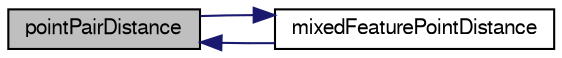 digraph "pointPairDistance"
{
  bgcolor="transparent";
  edge [fontname="FreeSans",fontsize="10",labelfontname="FreeSans",labelfontsize="10"];
  node [fontname="FreeSans",fontsize="10",shape=record];
  rankdir="LR";
  Node112 [label="pointPairDistance",height=0.2,width=0.4,color="black", fillcolor="grey75", style="filled", fontcolor="black"];
  Node112 -> Node113 [dir="back",color="midnightblue",fontsize="10",style="solid",fontname="FreeSans"];
  Node113 [label="mixedFeaturePointDistance",height=0.2,width=0.4,color="black",URL="$a31450.html#a55b1c1b352f990c0d726c52ec68a1688",tooltip="Return the local mixed feature point placement distance. "];
  Node113 -> Node112 [dir="back",color="midnightblue",fontsize="10",style="solid",fontname="FreeSans"];
}
